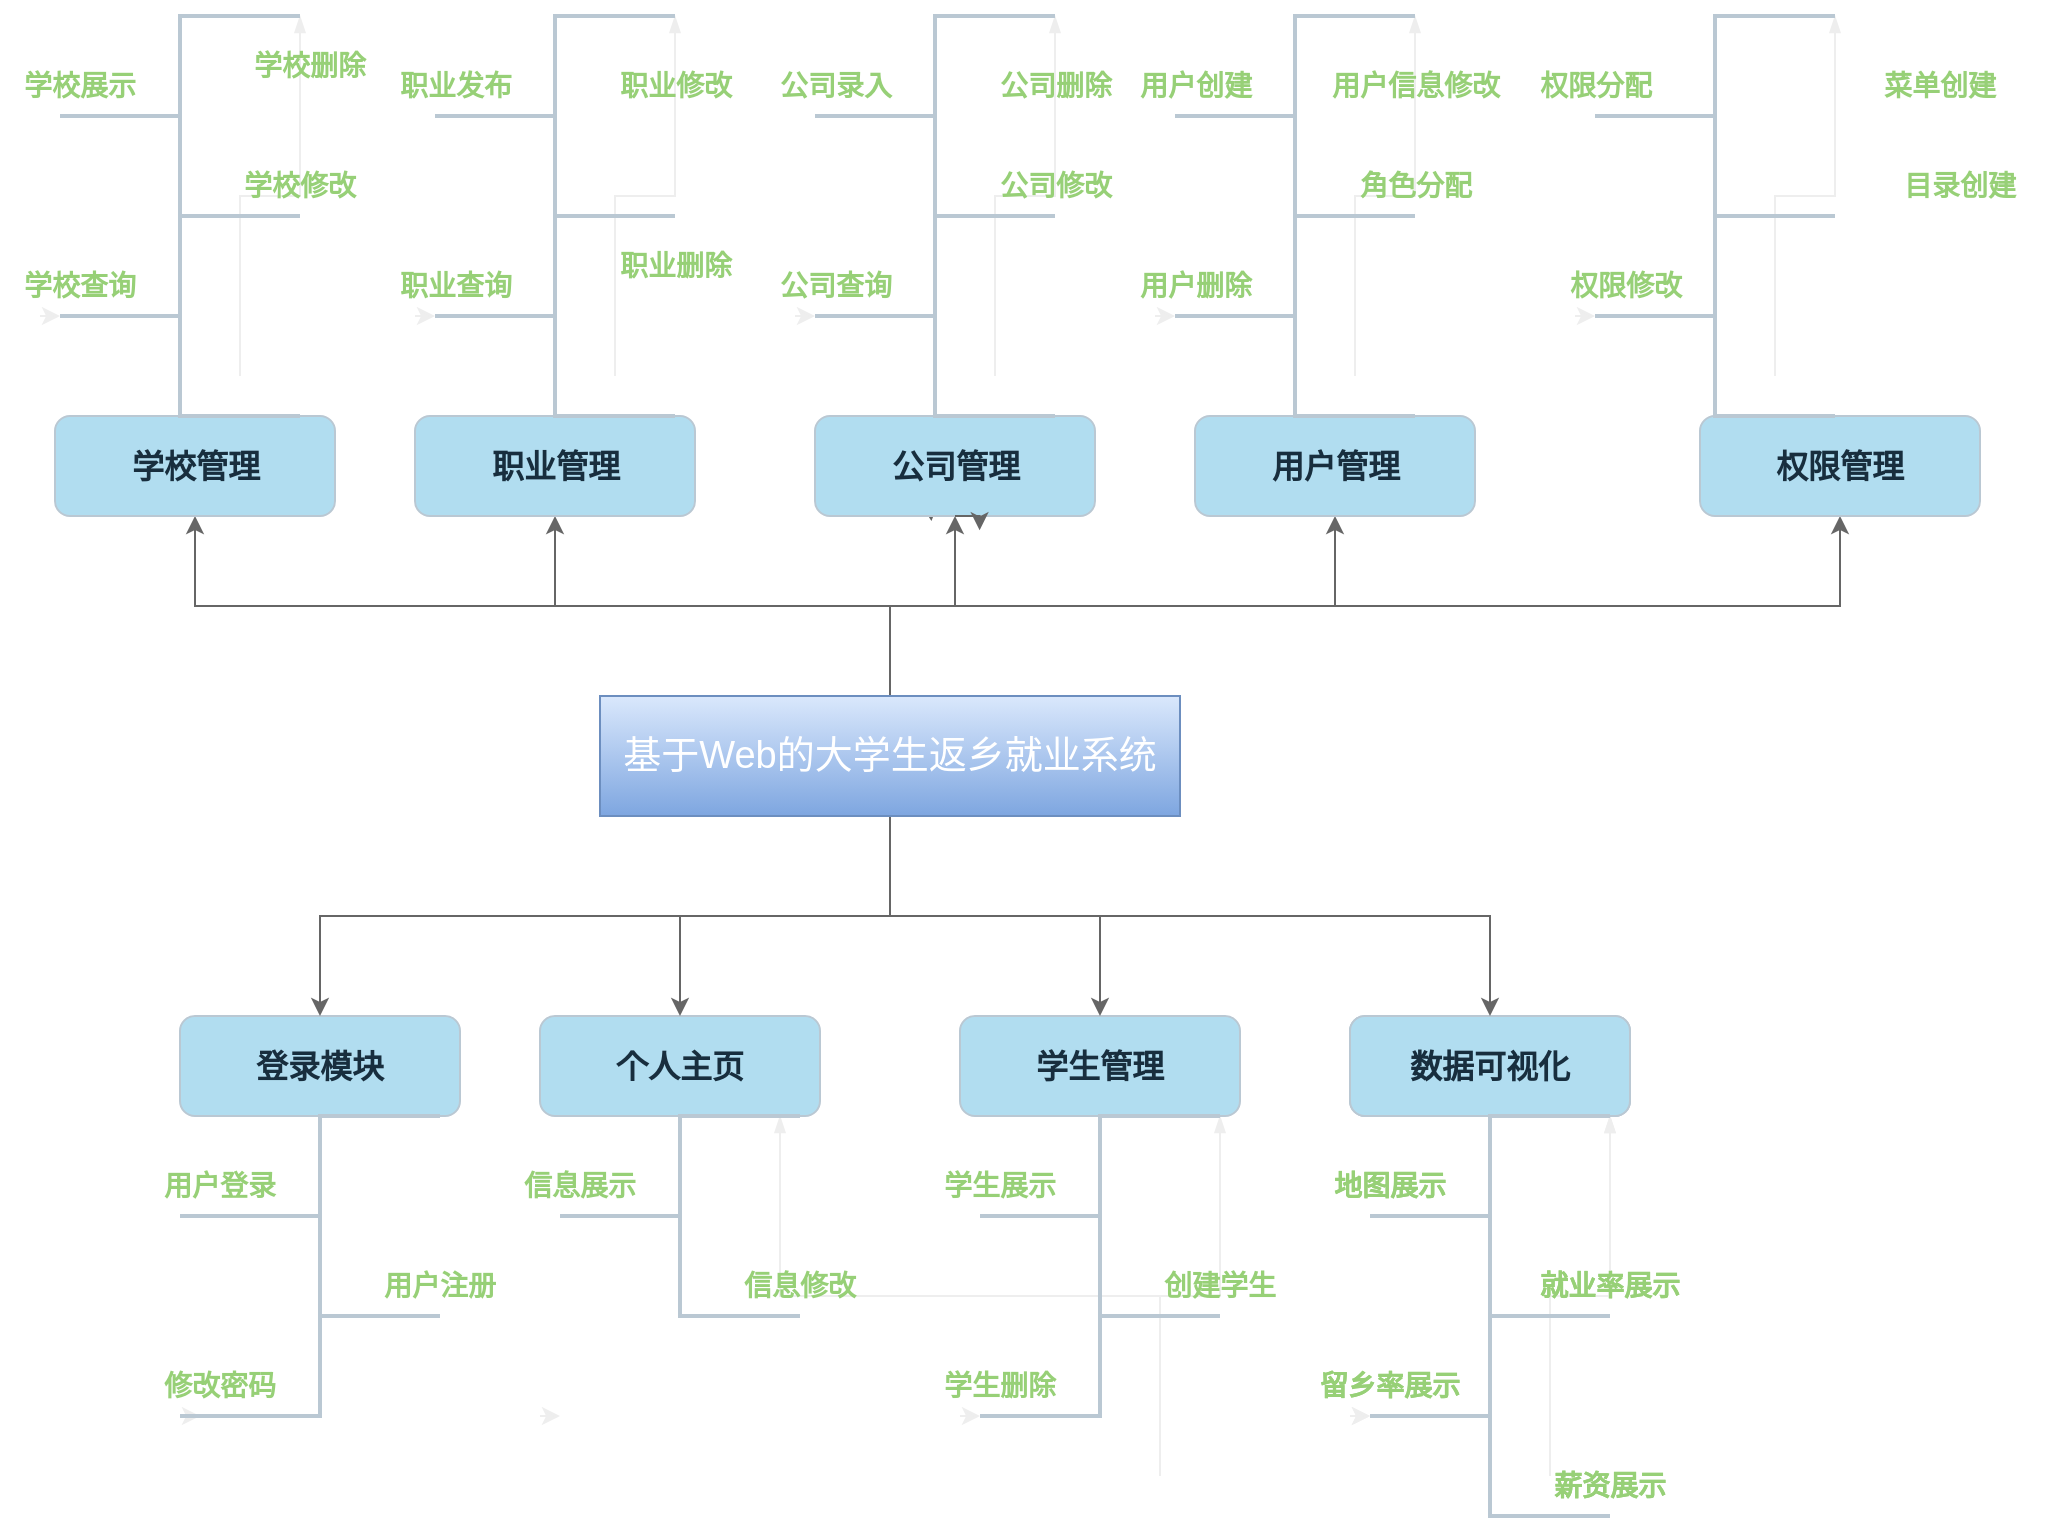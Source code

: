 <mxfile version="21.1.8" type="github">
  <diagram id="prtHgNgQTEPvFCAcTncT" name="Page-1">
    <mxGraphModel dx="1500" dy="704" grid="1" gridSize="10" guides="1" tooltips="1" connect="1" arrows="1" fold="1" page="1" pageScale="1" pageWidth="1654" pageHeight="2336" math="0" shadow="0">
      <root>
        <mxCell id="0" />
        <mxCell id="1" parent="0" />
        <mxCell id="dNxyNK7c78bLwvsdeMH5-13" value="" style="endArrow=blockThin;endFill=1;fontSize=11;edgeStyle=elbowEdgeStyle;elbow=vertical;rounded=0;labelBackgroundColor=none;strokeColor=#EEEEEE;fontColor=default;" parent="1" source="5qEfSJSS7NsKT7NOafC_-6" edge="1">
          <mxGeometry relative="1" as="geometry">
            <mxPoint x="1010" y="1070" as="sourcePoint" />
            <mxPoint x="590" y="890" as="targetPoint" />
          </mxGeometry>
        </mxCell>
        <mxCell id="dNxyNK7c78bLwvsdeMH5-15" value="" style="endArrow=blockThin;endFill=1;fontSize=11;edgeStyle=elbowEdgeStyle;elbow=vertical;rounded=0;labelBackgroundColor=none;strokeColor=#EEEEEE;fontColor=default;" parent="1" edge="1">
          <mxGeometry relative="1" as="geometry">
            <mxPoint x="1010" y="1070" as="sourcePoint" />
            <mxPoint x="820" y="890" as="targetPoint" />
          </mxGeometry>
        </mxCell>
        <mxCell id="5qEfSJSS7NsKT7NOafC_-3" value="&lt;font size=&quot;1&quot; style=&quot;&quot;&gt;&lt;b style=&quot;font-size: 16px;&quot;&gt;登录模块&lt;/b&gt;&lt;/font&gt;" style="rounded=1;whiteSpace=wrap;html=1;strokeColor=#BAC8D3;fontColor=#182E3E;fillColor=#B1DDF0;" vertex="1" parent="1">
          <mxGeometry x="520" y="840" width="140" height="50" as="geometry" />
        </mxCell>
        <mxCell id="5qEfSJSS7NsKT7NOafC_-6" value="" style="strokeWidth=2;html=1;shape=mxgraph.flowchart.annotation_2;align=left;labelPosition=right;pointerEvents=1;strokeColor=#BAC8D3;fontColor=#182E3E;fillColor=#B1DDF0;direction=east;" vertex="1" parent="1">
          <mxGeometry x="530" y="890" width="120" height="100" as="geometry" />
        </mxCell>
        <mxCell id="5qEfSJSS7NsKT7NOafC_-17" value="&lt;font color=&quot;#97d077&quot; size=&quot;1&quot; style=&quot;&quot;&gt;&lt;b style=&quot;font-size: 14px;&quot;&gt;用户登录&lt;/b&gt;&lt;/font&gt;" style="text;html=1;strokeColor=none;fillColor=none;align=center;verticalAlign=middle;whiteSpace=wrap;rounded=0;fontColor=#182E3E;" vertex="1" parent="1">
          <mxGeometry x="500" y="910" width="80" height="30" as="geometry" />
        </mxCell>
        <mxCell id="5qEfSJSS7NsKT7NOafC_-18" value="&lt;b style=&quot;border-color: var(--border-color); color: rgb(151, 208, 119); font-size: 14px;&quot;&gt;用户注册&lt;/b&gt;" style="text;html=1;strokeColor=none;fillColor=none;align=center;verticalAlign=middle;whiteSpace=wrap;rounded=0;fontColor=#182E3E;" vertex="1" parent="1">
          <mxGeometry x="610" y="960" width="80" height="30" as="geometry" />
        </mxCell>
        <mxCell id="5qEfSJSS7NsKT7NOafC_-26" style="edgeStyle=orthogonalEdgeStyle;rounded=0;orthogonalLoop=1;jettySize=auto;html=1;exitX=1;exitY=0;exitDx=0;exitDy=0;exitPerimeter=0;strokeColor=#EEEEEE;fontColor=#FFFFFF;" edge="1" parent="1" source="5qEfSJSS7NsKT7NOafC_-25">
          <mxGeometry relative="1" as="geometry">
            <mxPoint x="530" y="1040" as="targetPoint" />
          </mxGeometry>
        </mxCell>
        <mxCell id="5qEfSJSS7NsKT7NOafC_-25" value="" style="strokeWidth=2;html=1;shape=mxgraph.flowchart.annotation_1;align=left;pointerEvents=1;strokeColor=#BAC8D3;fontColor=#182E3E;fillColor=#B1DDF0;direction=west;" vertex="1" parent="1">
          <mxGeometry x="520" y="940" width="70" height="100" as="geometry" />
        </mxCell>
        <mxCell id="5qEfSJSS7NsKT7NOafC_-27" value="&lt;font color=&quot;#97d077&quot;&gt;&lt;span style=&quot;font-size: 14px;&quot;&gt;&lt;b&gt;修改密码&lt;/b&gt;&lt;/span&gt;&lt;/font&gt;" style="text;html=1;strokeColor=none;fillColor=none;align=center;verticalAlign=middle;whiteSpace=wrap;rounded=0;fontColor=#182E3E;" vertex="1" parent="1">
          <mxGeometry x="500" y="1010" width="80" height="30" as="geometry" />
        </mxCell>
        <mxCell id="5qEfSJSS7NsKT7NOafC_-36" value="" style="group" vertex="1" connectable="0" parent="1">
          <mxGeometry x="670" y="840" width="200" height="200" as="geometry" />
        </mxCell>
        <mxCell id="5qEfSJSS7NsKT7NOafC_-28" value="" style="endArrow=blockThin;endFill=1;fontSize=11;edgeStyle=elbowEdgeStyle;elbow=vertical;rounded=0;labelBackgroundColor=none;strokeColor=#EEEEEE;fontColor=default;" edge="1" parent="5qEfSJSS7NsKT7NOafC_-36" source="5qEfSJSS7NsKT7NOafC_-30">
          <mxGeometry relative="1" as="geometry">
            <mxPoint x="520" y="230" as="sourcePoint" />
            <mxPoint x="100" y="50" as="targetPoint" />
          </mxGeometry>
        </mxCell>
        <mxCell id="5qEfSJSS7NsKT7NOafC_-29" value="&lt;span style=&quot;font-size: 16px;&quot;&gt;&lt;b&gt;个人主页&lt;/b&gt;&lt;/span&gt;" style="rounded=1;whiteSpace=wrap;html=1;strokeColor=#BAC8D3;fontColor=#182E3E;fillColor=#B1DDF0;" vertex="1" parent="5qEfSJSS7NsKT7NOafC_-36">
          <mxGeometry x="30" width="140" height="50" as="geometry" />
        </mxCell>
        <mxCell id="5qEfSJSS7NsKT7NOafC_-30" value="" style="strokeWidth=2;html=1;shape=mxgraph.flowchart.annotation_2;align=left;labelPosition=right;pointerEvents=1;strokeColor=#BAC8D3;fontColor=#182E3E;fillColor=#B1DDF0;direction=east;" vertex="1" parent="5qEfSJSS7NsKT7NOafC_-36">
          <mxGeometry x="40" y="50" width="120" height="100" as="geometry" />
        </mxCell>
        <mxCell id="5qEfSJSS7NsKT7NOafC_-31" value="&lt;font color=&quot;#97d077&quot;&gt;&lt;span style=&quot;font-size: 14px;&quot;&gt;&lt;b&gt;信息展示&lt;/b&gt;&lt;/span&gt;&lt;/font&gt;" style="text;html=1;strokeColor=none;fillColor=none;align=center;verticalAlign=middle;whiteSpace=wrap;rounded=0;fontColor=#182E3E;" vertex="1" parent="5qEfSJSS7NsKT7NOafC_-36">
          <mxGeometry x="10" y="70" width="80" height="30" as="geometry" />
        </mxCell>
        <mxCell id="5qEfSJSS7NsKT7NOafC_-32" value="&lt;font color=&quot;#97d077&quot;&gt;&lt;span style=&quot;font-size: 14px;&quot;&gt;&lt;b&gt;信息修改&lt;/b&gt;&lt;/span&gt;&lt;/font&gt;" style="text;html=1;strokeColor=none;fillColor=none;align=center;verticalAlign=middle;whiteSpace=wrap;rounded=0;fontColor=#182E3E;" vertex="1" parent="5qEfSJSS7NsKT7NOafC_-36">
          <mxGeometry x="120" y="120" width="80" height="30" as="geometry" />
        </mxCell>
        <mxCell id="5qEfSJSS7NsKT7NOafC_-33" style="edgeStyle=orthogonalEdgeStyle;rounded=0;orthogonalLoop=1;jettySize=auto;html=1;exitX=1;exitY=0;exitDx=0;exitDy=0;exitPerimeter=0;strokeColor=#EEEEEE;fontColor=#FFFFFF;" edge="1" parent="5qEfSJSS7NsKT7NOafC_-36">
          <mxGeometry relative="1" as="geometry">
            <mxPoint x="40" y="200" as="targetPoint" />
            <mxPoint x="30" y="200" as="sourcePoint" />
          </mxGeometry>
        </mxCell>
        <mxCell id="5qEfSJSS7NsKT7NOafC_-49" value="" style="group" vertex="1" connectable="0" parent="1">
          <mxGeometry x="880" y="840" width="200" height="230" as="geometry" />
        </mxCell>
        <mxCell id="dNxyNK7c78bLwvsdeMH5-17" value="" style="endArrow=blockThin;endFill=1;fontSize=11;edgeStyle=elbowEdgeStyle;elbow=vertical;rounded=0;labelBackgroundColor=none;strokeColor=#EEEEEE;fontColor=default;" parent="5qEfSJSS7NsKT7NOafC_-49" edge="1">
          <mxGeometry relative="1" as="geometry">
            <mxPoint x="130" y="230" as="sourcePoint" />
            <mxPoint x="160" y="50" as="targetPoint" />
          </mxGeometry>
        </mxCell>
        <mxCell id="5qEfSJSS7NsKT7NOafC_-39" value="" style="group" vertex="1" connectable="0" parent="5qEfSJSS7NsKT7NOafC_-49">
          <mxGeometry width="200" height="200" as="geometry" />
        </mxCell>
        <mxCell id="5qEfSJSS7NsKT7NOafC_-40" value="" style="endArrow=blockThin;endFill=1;fontSize=11;edgeStyle=elbowEdgeStyle;elbow=vertical;rounded=0;labelBackgroundColor=none;strokeColor=#EEEEEE;fontColor=default;" edge="1" parent="5qEfSJSS7NsKT7NOafC_-39" source="5qEfSJSS7NsKT7NOafC_-42">
          <mxGeometry relative="1" as="geometry">
            <mxPoint x="520" y="230" as="sourcePoint" />
            <mxPoint x="100" y="50" as="targetPoint" />
          </mxGeometry>
        </mxCell>
        <mxCell id="5qEfSJSS7NsKT7NOafC_-41" value="&lt;span style=&quot;font-size: 16px;&quot;&gt;&lt;b&gt;学生管理&lt;/b&gt;&lt;/span&gt;" style="rounded=1;whiteSpace=wrap;html=1;strokeColor=#BAC8D3;fontColor=#182E3E;fillColor=#B1DDF0;" vertex="1" parent="5qEfSJSS7NsKT7NOafC_-39">
          <mxGeometry x="30" width="140" height="50" as="geometry" />
        </mxCell>
        <mxCell id="5qEfSJSS7NsKT7NOafC_-42" value="" style="strokeWidth=2;html=1;shape=mxgraph.flowchart.annotation_2;align=left;labelPosition=right;pointerEvents=1;strokeColor=#BAC8D3;fontColor=#182E3E;fillColor=#B1DDF0;direction=east;" vertex="1" parent="5qEfSJSS7NsKT7NOafC_-39">
          <mxGeometry x="40" y="50" width="120" height="100" as="geometry" />
        </mxCell>
        <mxCell id="5qEfSJSS7NsKT7NOafC_-43" value="&lt;font color=&quot;#97d077&quot;&gt;&lt;span style=&quot;font-size: 14px;&quot;&gt;&lt;b&gt;学生展示&lt;/b&gt;&lt;/span&gt;&lt;/font&gt;" style="text;html=1;strokeColor=none;fillColor=none;align=center;verticalAlign=middle;whiteSpace=wrap;rounded=0;fontColor=#182E3E;" vertex="1" parent="5qEfSJSS7NsKT7NOafC_-39">
          <mxGeometry x="10" y="70" width="80" height="30" as="geometry" />
        </mxCell>
        <mxCell id="5qEfSJSS7NsKT7NOafC_-44" value="&lt;font color=&quot;#97d077&quot;&gt;&lt;span style=&quot;font-size: 14px;&quot;&gt;&lt;b&gt;创建学生&lt;/b&gt;&lt;/span&gt;&lt;/font&gt;" style="text;html=1;strokeColor=none;fillColor=none;align=center;verticalAlign=middle;whiteSpace=wrap;rounded=0;fontColor=#182E3E;" vertex="1" parent="5qEfSJSS7NsKT7NOafC_-39">
          <mxGeometry x="120" y="120" width="80" height="30" as="geometry" />
        </mxCell>
        <mxCell id="5qEfSJSS7NsKT7NOafC_-45" style="edgeStyle=orthogonalEdgeStyle;rounded=0;orthogonalLoop=1;jettySize=auto;html=1;exitX=1;exitY=0;exitDx=0;exitDy=0;exitPerimeter=0;strokeColor=#EEEEEE;fontColor=#FFFFFF;" edge="1" parent="5qEfSJSS7NsKT7NOafC_-39">
          <mxGeometry relative="1" as="geometry">
            <mxPoint x="40" y="200" as="targetPoint" />
            <mxPoint x="30" y="200" as="sourcePoint" />
          </mxGeometry>
        </mxCell>
        <mxCell id="5qEfSJSS7NsKT7NOafC_-47" value="" style="strokeWidth=2;html=1;shape=mxgraph.flowchart.annotation_1;align=left;pointerEvents=1;strokeColor=#BAC8D3;fontFamily=Helvetica;fontSize=11;fontColor=#FFFFFF;fillColor=#B1DDF0;direction=west;" vertex="1" parent="5qEfSJSS7NsKT7NOafC_-39">
          <mxGeometry x="40" y="100" width="60" height="100" as="geometry" />
        </mxCell>
        <mxCell id="5qEfSJSS7NsKT7NOafC_-48" value="&lt;font color=&quot;#97d077&quot;&gt;&lt;span style=&quot;font-size: 14px;&quot;&gt;&lt;b&gt;学生删除&lt;/b&gt;&lt;/span&gt;&lt;/font&gt;" style="text;html=1;strokeColor=none;fillColor=none;align=center;verticalAlign=middle;whiteSpace=wrap;rounded=0;fontColor=#182E3E;" vertex="1" parent="5qEfSJSS7NsKT7NOafC_-39">
          <mxGeometry x="10" y="170" width="80" height="30" as="geometry" />
        </mxCell>
        <mxCell id="5qEfSJSS7NsKT7NOafC_-50" value="" style="group" vertex="1" connectable="0" parent="1">
          <mxGeometry x="1075" y="840" width="200" height="250" as="geometry" />
        </mxCell>
        <mxCell id="5qEfSJSS7NsKT7NOafC_-51" value="" style="endArrow=blockThin;endFill=1;fontSize=11;edgeStyle=elbowEdgeStyle;elbow=vertical;rounded=0;labelBackgroundColor=none;strokeColor=#EEEEEE;fontColor=default;" edge="1" parent="5qEfSJSS7NsKT7NOafC_-50">
          <mxGeometry relative="1" as="geometry">
            <mxPoint x="130" y="230" as="sourcePoint" />
            <mxPoint x="160" y="50" as="targetPoint" />
          </mxGeometry>
        </mxCell>
        <mxCell id="5qEfSJSS7NsKT7NOafC_-52" value="" style="group" vertex="1" connectable="0" parent="5qEfSJSS7NsKT7NOafC_-50">
          <mxGeometry width="200" height="250" as="geometry" />
        </mxCell>
        <mxCell id="5qEfSJSS7NsKT7NOafC_-53" value="" style="endArrow=blockThin;endFill=1;fontSize=11;edgeStyle=elbowEdgeStyle;elbow=vertical;rounded=0;labelBackgroundColor=none;strokeColor=#EEEEEE;fontColor=default;" edge="1" parent="5qEfSJSS7NsKT7NOafC_-52" source="5qEfSJSS7NsKT7NOafC_-55">
          <mxGeometry relative="1" as="geometry">
            <mxPoint x="520" y="230" as="sourcePoint" />
            <mxPoint x="100" y="50" as="targetPoint" />
          </mxGeometry>
        </mxCell>
        <mxCell id="5qEfSJSS7NsKT7NOafC_-54" value="&lt;span style=&quot;font-size: 16px;&quot;&gt;&lt;b&gt;数据可视化&lt;/b&gt;&lt;/span&gt;" style="rounded=1;whiteSpace=wrap;html=1;strokeColor=#BAC8D3;fontColor=#182E3E;fillColor=#B1DDF0;" vertex="1" parent="5qEfSJSS7NsKT7NOafC_-52">
          <mxGeometry x="30" width="140" height="50" as="geometry" />
        </mxCell>
        <mxCell id="5qEfSJSS7NsKT7NOafC_-55" value="" style="strokeWidth=2;html=1;shape=mxgraph.flowchart.annotation_2;align=left;labelPosition=right;pointerEvents=1;strokeColor=#BAC8D3;fontColor=#182E3E;fillColor=#B1DDF0;direction=east;" vertex="1" parent="5qEfSJSS7NsKT7NOafC_-52">
          <mxGeometry x="40" y="50" width="120" height="100" as="geometry" />
        </mxCell>
        <mxCell id="5qEfSJSS7NsKT7NOafC_-56" value="&lt;font color=&quot;#97d077&quot;&gt;&lt;span style=&quot;font-size: 14px;&quot;&gt;&lt;b&gt;地图展示&lt;/b&gt;&lt;/span&gt;&lt;/font&gt;" style="text;html=1;strokeColor=none;fillColor=none;align=center;verticalAlign=middle;whiteSpace=wrap;rounded=0;fontColor=#182E3E;" vertex="1" parent="5qEfSJSS7NsKT7NOafC_-52">
          <mxGeometry x="10" y="70" width="80" height="30" as="geometry" />
        </mxCell>
        <mxCell id="5qEfSJSS7NsKT7NOafC_-57" value="&lt;font color=&quot;#97d077&quot;&gt;&lt;span style=&quot;font-size: 14px;&quot;&gt;&lt;b&gt;就业率展示&lt;/b&gt;&lt;/span&gt;&lt;/font&gt;" style="text;html=1;strokeColor=none;fillColor=none;align=center;verticalAlign=middle;whiteSpace=wrap;rounded=0;fontColor=#182E3E;" vertex="1" parent="5qEfSJSS7NsKT7NOafC_-52">
          <mxGeometry x="120" y="120" width="80" height="30" as="geometry" />
        </mxCell>
        <mxCell id="5qEfSJSS7NsKT7NOafC_-58" style="edgeStyle=orthogonalEdgeStyle;rounded=0;orthogonalLoop=1;jettySize=auto;html=1;exitX=1;exitY=0;exitDx=0;exitDy=0;exitPerimeter=0;strokeColor=#EEEEEE;fontColor=#FFFFFF;" edge="1" parent="5qEfSJSS7NsKT7NOafC_-52">
          <mxGeometry relative="1" as="geometry">
            <mxPoint x="40" y="200" as="targetPoint" />
            <mxPoint x="30" y="200" as="sourcePoint" />
          </mxGeometry>
        </mxCell>
        <mxCell id="5qEfSJSS7NsKT7NOafC_-59" value="" style="strokeWidth=2;html=1;shape=mxgraph.flowchart.annotation_1;align=left;pointerEvents=1;strokeColor=#BAC8D3;fontFamily=Helvetica;fontSize=11;fontColor=#FFFFFF;fillColor=#B1DDF0;direction=west;" vertex="1" parent="5qEfSJSS7NsKT7NOafC_-52">
          <mxGeometry x="40" y="100" width="60" height="100" as="geometry" />
        </mxCell>
        <mxCell id="5qEfSJSS7NsKT7NOafC_-60" value="&lt;font color=&quot;#97d077&quot;&gt;&lt;span style=&quot;font-size: 14px;&quot;&gt;&lt;b&gt;留乡率展示&lt;/b&gt;&lt;/span&gt;&lt;/font&gt;" style="text;html=1;strokeColor=none;fillColor=none;align=center;verticalAlign=middle;whiteSpace=wrap;rounded=0;fontColor=#182E3E;" vertex="1" parent="5qEfSJSS7NsKT7NOafC_-52">
          <mxGeometry x="10" y="170" width="80" height="30" as="geometry" />
        </mxCell>
        <mxCell id="5qEfSJSS7NsKT7NOafC_-62" value="" style="strokeWidth=2;html=1;shape=mxgraph.flowchart.annotation_1;align=left;pointerEvents=1;strokeColor=#BAC8D3;fontFamily=Helvetica;fontSize=11;fontColor=#FFFFFF;fillColor=#B1DDF0;" vertex="1" parent="5qEfSJSS7NsKT7NOafC_-52">
          <mxGeometry x="100" y="150" width="60" height="100" as="geometry" />
        </mxCell>
        <mxCell id="5qEfSJSS7NsKT7NOafC_-66" value="&lt;font color=&quot;#97d077&quot;&gt;&lt;span style=&quot;font-size: 14px;&quot;&gt;&lt;b&gt;薪资展示&lt;/b&gt;&lt;/span&gt;&lt;/font&gt;" style="text;html=1;strokeColor=none;fillColor=none;align=center;verticalAlign=middle;whiteSpace=wrap;rounded=0;fontColor=#182E3E;" vertex="1" parent="5qEfSJSS7NsKT7NOafC_-52">
          <mxGeometry x="120" y="220" width="80" height="30" as="geometry" />
        </mxCell>
        <mxCell id="5qEfSJSS7NsKT7NOafC_-67" value="" style="endArrow=blockThin;endFill=1;fontSize=11;edgeStyle=elbowEdgeStyle;elbow=vertical;rounded=0;labelBackgroundColor=none;strokeColor=#EEEEEE;fontColor=default;" edge="1" parent="1">
          <mxGeometry relative="1" as="geometry">
            <mxPoint x="1205" y="1070" as="sourcePoint" />
            <mxPoint x="1235" y="890" as="targetPoint" />
          </mxGeometry>
        </mxCell>
        <mxCell id="5qEfSJSS7NsKT7NOafC_-68" value="" style="endArrow=blockThin;endFill=1;fontSize=11;edgeStyle=elbowEdgeStyle;elbow=vertical;rounded=0;labelBackgroundColor=none;strokeColor=#EEEEEE;fontColor=default;" edge="1" parent="1" source="5qEfSJSS7NsKT7NOafC_-70">
          <mxGeometry relative="1" as="geometry">
            <mxPoint x="1595" y="1070" as="sourcePoint" />
            <mxPoint x="1175" y="890" as="targetPoint" />
          </mxGeometry>
        </mxCell>
        <mxCell id="5qEfSJSS7NsKT7NOafC_-69" value="&lt;span style=&quot;font-size: 16px;&quot;&gt;&lt;b&gt;数据可视化&lt;/b&gt;&lt;/span&gt;" style="rounded=1;whiteSpace=wrap;html=1;strokeColor=#BAC8D3;fontColor=#182E3E;fillColor=#B1DDF0;" vertex="1" parent="1">
          <mxGeometry x="1105" y="840" width="140" height="50" as="geometry" />
        </mxCell>
        <mxCell id="5qEfSJSS7NsKT7NOafC_-70" value="" style="strokeWidth=2;html=1;shape=mxgraph.flowchart.annotation_2;align=left;labelPosition=right;pointerEvents=1;strokeColor=#BAC8D3;fontColor=#182E3E;fillColor=#B1DDF0;direction=east;" vertex="1" parent="1">
          <mxGeometry x="1115" y="890" width="120" height="100" as="geometry" />
        </mxCell>
        <mxCell id="5qEfSJSS7NsKT7NOafC_-71" value="&lt;font color=&quot;#97d077&quot;&gt;&lt;span style=&quot;font-size: 14px;&quot;&gt;&lt;b&gt;地图展示&lt;/b&gt;&lt;/span&gt;&lt;/font&gt;" style="text;html=1;strokeColor=none;fillColor=none;align=center;verticalAlign=middle;whiteSpace=wrap;rounded=0;fontColor=#182E3E;" vertex="1" parent="1">
          <mxGeometry x="1085" y="910" width="80" height="30" as="geometry" />
        </mxCell>
        <mxCell id="5qEfSJSS7NsKT7NOafC_-72" value="&lt;font color=&quot;#97d077&quot;&gt;&lt;span style=&quot;font-size: 14px;&quot;&gt;&lt;b&gt;就业率展示&lt;/b&gt;&lt;/span&gt;&lt;/font&gt;" style="text;html=1;strokeColor=none;fillColor=none;align=center;verticalAlign=middle;whiteSpace=wrap;rounded=0;fontColor=#182E3E;" vertex="1" parent="1">
          <mxGeometry x="1195" y="960" width="80" height="30" as="geometry" />
        </mxCell>
        <mxCell id="5qEfSJSS7NsKT7NOafC_-73" style="edgeStyle=orthogonalEdgeStyle;rounded=0;orthogonalLoop=1;jettySize=auto;html=1;exitX=1;exitY=0;exitDx=0;exitDy=0;exitPerimeter=0;strokeColor=#EEEEEE;fontColor=#FFFFFF;" edge="1" parent="1">
          <mxGeometry relative="1" as="geometry">
            <mxPoint x="1115" y="1040" as="targetPoint" />
            <mxPoint x="1105" y="1040" as="sourcePoint" />
          </mxGeometry>
        </mxCell>
        <mxCell id="5qEfSJSS7NsKT7NOafC_-74" value="" style="strokeWidth=2;html=1;shape=mxgraph.flowchart.annotation_1;align=left;pointerEvents=1;strokeColor=#BAC8D3;fontFamily=Helvetica;fontSize=11;fontColor=#FFFFFF;fillColor=#B1DDF0;direction=west;" vertex="1" parent="1">
          <mxGeometry x="1115" y="940" width="60" height="100" as="geometry" />
        </mxCell>
        <mxCell id="5qEfSJSS7NsKT7NOafC_-75" value="&lt;font color=&quot;#97d077&quot;&gt;&lt;span style=&quot;font-size: 14px;&quot;&gt;&lt;b&gt;留乡率展示&lt;/b&gt;&lt;/span&gt;&lt;/font&gt;" style="text;html=1;strokeColor=none;fillColor=none;align=center;verticalAlign=middle;whiteSpace=wrap;rounded=0;fontColor=#182E3E;" vertex="1" parent="1">
          <mxGeometry x="1085" y="1010" width="80" height="30" as="geometry" />
        </mxCell>
        <mxCell id="5qEfSJSS7NsKT7NOafC_-76" value="" style="strokeWidth=2;html=1;shape=mxgraph.flowchart.annotation_1;align=left;pointerEvents=1;strokeColor=#BAC8D3;fontFamily=Helvetica;fontSize=11;fontColor=#FFFFFF;fillColor=#B1DDF0;" vertex="1" parent="1">
          <mxGeometry x="1175" y="990" width="60" height="100" as="geometry" />
        </mxCell>
        <mxCell id="5qEfSJSS7NsKT7NOafC_-77" value="&lt;font color=&quot;#97d077&quot;&gt;&lt;span style=&quot;font-size: 14px;&quot;&gt;&lt;b&gt;薪资展示&lt;/b&gt;&lt;/span&gt;&lt;/font&gt;" style="text;html=1;strokeColor=none;fillColor=none;align=center;verticalAlign=middle;whiteSpace=wrap;rounded=0;fontColor=#182E3E;" vertex="1" parent="1">
          <mxGeometry x="1195" y="1060" width="80" height="30" as="geometry" />
        </mxCell>
        <mxCell id="5qEfSJSS7NsKT7NOafC_-149" style="edgeStyle=orthogonalEdgeStyle;shape=connector;rounded=0;orthogonalLoop=1;jettySize=auto;html=1;exitX=0.5;exitY=1;exitDx=0;exitDy=0;labelBackgroundColor=default;strokeColor=#666666;fontFamily=Helvetica;fontSize=11;fontColor=#FFFFFF;endArrow=classic;fillColor=#f5f5f5;gradientColor=#b3b3b3;" edge="1" parent="1" source="5qEfSJSS7NsKT7NOafC_-146" target="5qEfSJSS7NsKT7NOafC_-3">
          <mxGeometry relative="1" as="geometry" />
        </mxCell>
        <mxCell id="5qEfSJSS7NsKT7NOafC_-150" style="edgeStyle=orthogonalEdgeStyle;shape=connector;rounded=0;orthogonalLoop=1;jettySize=auto;html=1;exitX=0.5;exitY=1;exitDx=0;exitDy=0;entryX=0.5;entryY=0;entryDx=0;entryDy=0;labelBackgroundColor=default;strokeColor=#666666;fontFamily=Helvetica;fontSize=11;fontColor=#FFFFFF;endArrow=classic;fillColor=#f5f5f5;gradientColor=#b3b3b3;" edge="1" parent="1" source="5qEfSJSS7NsKT7NOafC_-146" target="5qEfSJSS7NsKT7NOafC_-29">
          <mxGeometry relative="1" as="geometry" />
        </mxCell>
        <mxCell id="5qEfSJSS7NsKT7NOafC_-151" style="edgeStyle=orthogonalEdgeStyle;shape=connector;rounded=0;orthogonalLoop=1;jettySize=auto;html=1;exitX=0.5;exitY=1;exitDx=0;exitDy=0;entryX=0.5;entryY=0;entryDx=0;entryDy=0;labelBackgroundColor=default;strokeColor=#666666;fontFamily=Helvetica;fontSize=11;fontColor=#FFFFFF;endArrow=classic;fillColor=#f5f5f5;gradientColor=#b3b3b3;" edge="1" parent="1" source="5qEfSJSS7NsKT7NOafC_-146" target="5qEfSJSS7NsKT7NOafC_-41">
          <mxGeometry relative="1" as="geometry" />
        </mxCell>
        <mxCell id="5qEfSJSS7NsKT7NOafC_-152" style="edgeStyle=orthogonalEdgeStyle;shape=connector;rounded=0;orthogonalLoop=1;jettySize=auto;html=1;exitX=0.5;exitY=1;exitDx=0;exitDy=0;labelBackgroundColor=default;strokeColor=#666666;fontFamily=Helvetica;fontSize=11;fontColor=#FFFFFF;endArrow=classic;fillColor=#f5f5f5;gradientColor=#b3b3b3;" edge="1" parent="1" source="5qEfSJSS7NsKT7NOafC_-146" target="5qEfSJSS7NsKT7NOafC_-69">
          <mxGeometry relative="1" as="geometry" />
        </mxCell>
        <mxCell id="5qEfSJSS7NsKT7NOafC_-157" style="edgeStyle=orthogonalEdgeStyle;shape=connector;rounded=0;orthogonalLoop=1;jettySize=auto;html=1;exitX=0.5;exitY=0;exitDx=0;exitDy=0;entryX=0.5;entryY=1;entryDx=0;entryDy=0;labelBackgroundColor=default;strokeColor=#666666;fontFamily=Helvetica;fontSize=11;fontColor=#FFFFFF;endArrow=classic;fillColor=#f5f5f5;gradientColor=#b3b3b3;" edge="1" parent="1" source="5qEfSJSS7NsKT7NOafC_-146" target="5qEfSJSS7NsKT7NOafC_-80">
          <mxGeometry relative="1" as="geometry" />
        </mxCell>
        <mxCell id="5qEfSJSS7NsKT7NOafC_-166" style="edgeStyle=orthogonalEdgeStyle;shape=connector;rounded=0;orthogonalLoop=1;jettySize=auto;html=1;exitX=0.5;exitY=0;exitDx=0;exitDy=0;entryX=0.5;entryY=1;entryDx=0;entryDy=0;labelBackgroundColor=default;strokeColor=#666666;fontFamily=Helvetica;fontSize=11;fontColor=#FFFFFF;endArrow=classic;fillColor=#f5f5f5;gradientColor=#b3b3b3;" edge="1" parent="1" source="5qEfSJSS7NsKT7NOafC_-146" target="5qEfSJSS7NsKT7NOafC_-95">
          <mxGeometry relative="1" as="geometry" />
        </mxCell>
        <mxCell id="5qEfSJSS7NsKT7NOafC_-167" style="edgeStyle=orthogonalEdgeStyle;shape=connector;rounded=0;orthogonalLoop=1;jettySize=auto;html=1;entryX=0.416;entryY=1.051;entryDx=0;entryDy=0;entryPerimeter=0;labelBackgroundColor=default;strokeColor=#666666;fontFamily=Helvetica;fontSize=11;fontColor=#FFFFFF;endArrow=classic;fillColor=#f5f5f5;gradientColor=#b3b3b3;" edge="1" parent="1" target="5qEfSJSS7NsKT7NOafC_-107">
          <mxGeometry relative="1" as="geometry">
            <mxPoint x="895.5" y="590" as="sourcePoint" />
          </mxGeometry>
        </mxCell>
        <mxCell id="5qEfSJSS7NsKT7NOafC_-170" style="edgeStyle=orthogonalEdgeStyle;shape=connector;rounded=0;orthogonalLoop=1;jettySize=auto;html=1;exitX=0.5;exitY=0;exitDx=0;exitDy=0;entryX=0.5;entryY=1;entryDx=0;entryDy=0;labelBackgroundColor=default;strokeColor=#666666;fontFamily=Helvetica;fontSize=11;fontColor=#FFFFFF;endArrow=classic;fillColor=#f5f5f5;gradientColor=#b3b3b3;" edge="1" parent="1" source="5qEfSJSS7NsKT7NOafC_-146" target="5qEfSJSS7NsKT7NOafC_-107">
          <mxGeometry relative="1" as="geometry" />
        </mxCell>
        <mxCell id="5qEfSJSS7NsKT7NOafC_-171" style="edgeStyle=orthogonalEdgeStyle;shape=connector;rounded=0;orthogonalLoop=1;jettySize=auto;html=1;exitX=0.5;exitY=0;exitDx=0;exitDy=0;entryX=0.5;entryY=1;entryDx=0;entryDy=0;labelBackgroundColor=default;strokeColor=#666666;fontFamily=Helvetica;fontSize=11;fontColor=#FFFFFF;endArrow=classic;fillColor=#f5f5f5;gradientColor=#b3b3b3;" edge="1" parent="1" source="5qEfSJSS7NsKT7NOafC_-146" target="5qEfSJSS7NsKT7NOafC_-120">
          <mxGeometry relative="1" as="geometry" />
        </mxCell>
        <mxCell id="5qEfSJSS7NsKT7NOafC_-172" style="edgeStyle=orthogonalEdgeStyle;shape=connector;rounded=0;orthogonalLoop=1;jettySize=auto;html=1;exitX=0.5;exitY=0;exitDx=0;exitDy=0;entryX=0.5;entryY=1;entryDx=0;entryDy=0;labelBackgroundColor=default;strokeColor=#666666;fontFamily=Helvetica;fontSize=11;fontColor=#FFFFFF;endArrow=classic;fillColor=#f5f5f5;gradientColor=#b3b3b3;" edge="1" parent="1" source="5qEfSJSS7NsKT7NOafC_-146" target="5qEfSJSS7NsKT7NOafC_-132">
          <mxGeometry relative="1" as="geometry" />
        </mxCell>
        <mxCell id="5qEfSJSS7NsKT7NOafC_-146" value="&lt;font color=&quot;#ffffff&quot; style=&quot;font-size: 19px;&quot;&gt;基于Web的大学生返乡就业系统&lt;/font&gt;" style="rounded=0;whiteSpace=wrap;html=1;fillColor=#dae8fc;strokeColor=#6c8ebf;gradientColor=#7ea6e0;" vertex="1" parent="1">
          <mxGeometry x="730" y="680" width="290" height="60" as="geometry" />
        </mxCell>
        <mxCell id="5qEfSJSS7NsKT7NOafC_-80" value="&lt;span style=&quot;font-size: 16px;&quot;&gt;&lt;b&gt;学校管理&lt;/b&gt;&lt;/span&gt;" style="rounded=1;whiteSpace=wrap;html=1;strokeColor=#BAC8D3;fontColor=#182E3E;fillColor=#B1DDF0;" vertex="1" parent="1">
          <mxGeometry x="457.5" y="540" width="140" height="50" as="geometry" />
        </mxCell>
        <mxCell id="5qEfSJSS7NsKT7NOafC_-156" value="" style="group;rotation=180;" vertex="1" connectable="0" parent="1">
          <mxGeometry x="430" y="340" width="195" height="200" as="geometry" />
        </mxCell>
        <mxCell id="5qEfSJSS7NsKT7NOafC_-78" value="" style="endArrow=blockThin;endFill=1;fontSize=11;edgeStyle=elbowEdgeStyle;elbow=vertical;rounded=0;labelBackgroundColor=none;strokeColor=#EEEEEE;fontColor=default;" edge="1" parent="5qEfSJSS7NsKT7NOafC_-156">
          <mxGeometry relative="1" as="geometry">
            <mxPoint x="120" y="180" as="sourcePoint" />
            <mxPoint x="150" as="targetPoint" />
          </mxGeometry>
        </mxCell>
        <mxCell id="5qEfSJSS7NsKT7NOafC_-79" value="" style="endArrow=blockThin;endFill=1;fontSize=11;edgeStyle=elbowEdgeStyle;elbow=vertical;rounded=0;labelBackgroundColor=none;strokeColor=#EEEEEE;fontColor=default;" edge="1" parent="5qEfSJSS7NsKT7NOafC_-156" source="5qEfSJSS7NsKT7NOafC_-81">
          <mxGeometry relative="1" as="geometry">
            <mxPoint x="510" y="180" as="sourcePoint" />
            <mxPoint x="90" as="targetPoint" />
          </mxGeometry>
        </mxCell>
        <mxCell id="5qEfSJSS7NsKT7NOafC_-81" value="" style="strokeWidth=2;html=1;shape=mxgraph.flowchart.annotation_2;align=left;labelPosition=right;pointerEvents=1;strokeColor=#BAC8D3;fontColor=#182E3E;fillColor=#B1DDF0;direction=east;" vertex="1" parent="5qEfSJSS7NsKT7NOafC_-156">
          <mxGeometry x="30" width="120" height="100" as="geometry" />
        </mxCell>
        <mxCell id="5qEfSJSS7NsKT7NOafC_-82" value="&lt;font color=&quot;#97d077&quot;&gt;&lt;span style=&quot;font-size: 14px;&quot;&gt;&lt;b&gt;学校展示&lt;/b&gt;&lt;/span&gt;&lt;/font&gt;" style="text;html=1;strokeColor=none;fillColor=none;align=center;verticalAlign=middle;whiteSpace=wrap;rounded=0;fontColor=#182E3E;" vertex="1" parent="5qEfSJSS7NsKT7NOafC_-156">
          <mxGeometry y="20" width="80" height="30" as="geometry" />
        </mxCell>
        <mxCell id="5qEfSJSS7NsKT7NOafC_-83" value="&lt;font color=&quot;#97d077&quot;&gt;&lt;span style=&quot;font-size: 14px;&quot;&gt;&lt;b&gt;学校修改&lt;/b&gt;&lt;/span&gt;&lt;/font&gt;" style="text;html=1;strokeColor=none;fillColor=none;align=center;verticalAlign=middle;whiteSpace=wrap;rounded=0;fontColor=#182E3E;" vertex="1" parent="5qEfSJSS7NsKT7NOafC_-156">
          <mxGeometry x="110" y="70" width="80" height="30" as="geometry" />
        </mxCell>
        <mxCell id="5qEfSJSS7NsKT7NOafC_-84" style="edgeStyle=orthogonalEdgeStyle;rounded=0;orthogonalLoop=1;jettySize=auto;html=1;exitX=1;exitY=0;exitDx=0;exitDy=0;exitPerimeter=0;strokeColor=#EEEEEE;fontColor=#FFFFFF;" edge="1" parent="5qEfSJSS7NsKT7NOafC_-156">
          <mxGeometry relative="1" as="geometry">
            <mxPoint x="30" y="150" as="targetPoint" />
            <mxPoint x="20" y="150" as="sourcePoint" />
          </mxGeometry>
        </mxCell>
        <mxCell id="5qEfSJSS7NsKT7NOafC_-85" value="" style="strokeWidth=2;html=1;shape=mxgraph.flowchart.annotation_1;align=left;pointerEvents=1;strokeColor=#BAC8D3;fontFamily=Helvetica;fontSize=11;fontColor=#FFFFFF;fillColor=#B1DDF0;direction=west;" vertex="1" parent="5qEfSJSS7NsKT7NOafC_-156">
          <mxGeometry x="30" y="50" width="60" height="100" as="geometry" />
        </mxCell>
        <mxCell id="5qEfSJSS7NsKT7NOafC_-86" value="&lt;font color=&quot;#97d077&quot;&gt;&lt;span style=&quot;font-size: 14px;&quot;&gt;&lt;b&gt;学校查询&lt;/b&gt;&lt;/span&gt;&lt;/font&gt;" style="text;html=1;strokeColor=none;fillColor=none;align=center;verticalAlign=middle;whiteSpace=wrap;rounded=0;fontColor=#182E3E;" vertex="1" parent="5qEfSJSS7NsKT7NOafC_-156">
          <mxGeometry y="120" width="80" height="30" as="geometry" />
        </mxCell>
        <mxCell id="5qEfSJSS7NsKT7NOafC_-87" value="" style="strokeWidth=2;html=1;shape=mxgraph.flowchart.annotation_1;align=left;pointerEvents=1;strokeColor=#BAC8D3;fontFamily=Helvetica;fontSize=11;fontColor=#FFFFFF;fillColor=#B1DDF0;" vertex="1" parent="5qEfSJSS7NsKT7NOafC_-156">
          <mxGeometry x="90" y="100" width="60" height="100" as="geometry" />
        </mxCell>
        <mxCell id="5qEfSJSS7NsKT7NOafC_-88" value="&lt;font color=&quot;#97d077&quot;&gt;&lt;span style=&quot;font-size: 14px;&quot;&gt;&lt;b&gt;学校删除&lt;/b&gt;&lt;/span&gt;&lt;/font&gt;" style="text;html=1;strokeColor=none;fillColor=none;align=center;verticalAlign=middle;whiteSpace=wrap;rounded=0;fontColor=#182E3E;" vertex="1" parent="5qEfSJSS7NsKT7NOafC_-156">
          <mxGeometry x="115" y="10" width="80" height="30" as="geometry" />
        </mxCell>
        <mxCell id="5qEfSJSS7NsKT7NOafC_-95" value="&lt;span style=&quot;font-size: 16px;&quot;&gt;&lt;b&gt;职业管理&lt;/b&gt;&lt;/span&gt;" style="rounded=1;whiteSpace=wrap;html=1;strokeColor=#BAC8D3;fontColor=#182E3E;fillColor=#B1DDF0;" vertex="1" parent="1">
          <mxGeometry x="637.5" y="540" width="140" height="50" as="geometry" />
        </mxCell>
        <mxCell id="5qEfSJSS7NsKT7NOafC_-158" value="" style="group" vertex="1" connectable="0" parent="1">
          <mxGeometry x="617.5" y="340" width="200" height="200" as="geometry" />
        </mxCell>
        <mxCell id="5qEfSJSS7NsKT7NOafC_-93" value="" style="endArrow=blockThin;endFill=1;fontSize=11;edgeStyle=elbowEdgeStyle;elbow=vertical;rounded=0;labelBackgroundColor=none;strokeColor=#EEEEEE;fontColor=default;" edge="1" parent="5qEfSJSS7NsKT7NOafC_-158">
          <mxGeometry relative="1" as="geometry">
            <mxPoint x="120" y="180" as="sourcePoint" />
            <mxPoint x="150" as="targetPoint" />
          </mxGeometry>
        </mxCell>
        <mxCell id="5qEfSJSS7NsKT7NOafC_-94" value="" style="endArrow=blockThin;endFill=1;fontSize=11;edgeStyle=elbowEdgeStyle;elbow=vertical;rounded=0;labelBackgroundColor=none;strokeColor=#EEEEEE;fontColor=default;" edge="1" parent="5qEfSJSS7NsKT7NOafC_-158" source="5qEfSJSS7NsKT7NOafC_-96">
          <mxGeometry relative="1" as="geometry">
            <mxPoint x="510" y="180" as="sourcePoint" />
            <mxPoint x="90" as="targetPoint" />
          </mxGeometry>
        </mxCell>
        <mxCell id="5qEfSJSS7NsKT7NOafC_-96" value="" style="strokeWidth=2;html=1;shape=mxgraph.flowchart.annotation_2;align=left;labelPosition=right;pointerEvents=1;strokeColor=#BAC8D3;fontColor=#182E3E;fillColor=#B1DDF0;direction=east;" vertex="1" parent="5qEfSJSS7NsKT7NOafC_-158">
          <mxGeometry x="30" width="120" height="100" as="geometry" />
        </mxCell>
        <mxCell id="5qEfSJSS7NsKT7NOafC_-97" value="&lt;font color=&quot;#97d077&quot;&gt;&lt;span style=&quot;font-size: 14px;&quot;&gt;&lt;b&gt;职业发布&lt;/b&gt;&lt;/span&gt;&lt;/font&gt;" style="text;html=1;strokeColor=none;fillColor=none;align=center;verticalAlign=middle;whiteSpace=wrap;rounded=0;fontColor=#182E3E;" vertex="1" parent="5qEfSJSS7NsKT7NOafC_-158">
          <mxGeometry y="20" width="80" height="30" as="geometry" />
        </mxCell>
        <mxCell id="5qEfSJSS7NsKT7NOafC_-99" style="edgeStyle=orthogonalEdgeStyle;rounded=0;orthogonalLoop=1;jettySize=auto;html=1;exitX=1;exitY=0;exitDx=0;exitDy=0;exitPerimeter=0;strokeColor=#EEEEEE;fontColor=#FFFFFF;" edge="1" parent="5qEfSJSS7NsKT7NOafC_-158">
          <mxGeometry relative="1" as="geometry">
            <mxPoint x="30" y="150" as="targetPoint" />
            <mxPoint x="20" y="150" as="sourcePoint" />
          </mxGeometry>
        </mxCell>
        <mxCell id="5qEfSJSS7NsKT7NOafC_-100" value="" style="strokeWidth=2;html=1;shape=mxgraph.flowchart.annotation_1;align=left;pointerEvents=1;strokeColor=#BAC8D3;fontFamily=Helvetica;fontSize=11;fontColor=#FFFFFF;fillColor=#B1DDF0;direction=west;" vertex="1" parent="5qEfSJSS7NsKT7NOafC_-158">
          <mxGeometry x="30" y="50" width="60" height="100" as="geometry" />
        </mxCell>
        <mxCell id="5qEfSJSS7NsKT7NOafC_-101" value="&lt;font color=&quot;#97d077&quot;&gt;&lt;span style=&quot;font-size: 14px;&quot;&gt;&lt;b&gt;职业查询&lt;/b&gt;&lt;/span&gt;&lt;/font&gt;" style="text;html=1;strokeColor=none;fillColor=none;align=center;verticalAlign=middle;whiteSpace=wrap;rounded=0;fontColor=#182E3E;" vertex="1" parent="5qEfSJSS7NsKT7NOafC_-158">
          <mxGeometry y="120" width="80" height="30" as="geometry" />
        </mxCell>
        <mxCell id="5qEfSJSS7NsKT7NOafC_-102" value="" style="strokeWidth=2;html=1;shape=mxgraph.flowchart.annotation_1;align=left;pointerEvents=1;strokeColor=#BAC8D3;fontFamily=Helvetica;fontSize=11;fontColor=#FFFFFF;fillColor=#B1DDF0;" vertex="1" parent="5qEfSJSS7NsKT7NOafC_-158">
          <mxGeometry x="90" y="100" width="60" height="100" as="geometry" />
        </mxCell>
        <mxCell id="5qEfSJSS7NsKT7NOafC_-103" value="&lt;font color=&quot;#97d077&quot;&gt;&lt;span style=&quot;font-size: 14px;&quot;&gt;&lt;b&gt;职业删除&lt;/b&gt;&lt;/span&gt;&lt;/font&gt;" style="text;html=1;strokeColor=none;fillColor=none;align=center;verticalAlign=middle;whiteSpace=wrap;rounded=0;fontColor=#182E3E;" vertex="1" parent="5qEfSJSS7NsKT7NOafC_-158">
          <mxGeometry x="110" y="110" width="80" height="30" as="geometry" />
        </mxCell>
        <mxCell id="5qEfSJSS7NsKT7NOafC_-98" value="&lt;font color=&quot;#97d077&quot;&gt;&lt;span style=&quot;font-size: 14px;&quot;&gt;&lt;b&gt;职业修改&lt;/b&gt;&lt;/span&gt;&lt;/font&gt;" style="text;html=1;strokeColor=none;fillColor=none;align=center;verticalAlign=middle;whiteSpace=wrap;rounded=0;fontColor=#182E3E;" vertex="1" parent="5qEfSJSS7NsKT7NOafC_-158">
          <mxGeometry x="110" y="20" width="80" height="30" as="geometry" />
        </mxCell>
        <mxCell id="5qEfSJSS7NsKT7NOafC_-107" value="&lt;span style=&quot;font-size: 16px;&quot;&gt;&lt;b&gt;公司管理&lt;/b&gt;&lt;/span&gt;" style="rounded=1;whiteSpace=wrap;html=1;strokeColor=#BAC8D3;fontColor=#182E3E;fillColor=#B1DDF0;" vertex="1" parent="1">
          <mxGeometry x="837.5" y="540" width="140" height="50" as="geometry" />
        </mxCell>
        <mxCell id="5qEfSJSS7NsKT7NOafC_-161" value="" style="group;rotation=180;" vertex="1" connectable="0" parent="1">
          <mxGeometry x="807.5" y="340" width="190" height="200" as="geometry" />
        </mxCell>
        <mxCell id="5qEfSJSS7NsKT7NOafC_-109" value="&lt;font color=&quot;#97d077&quot;&gt;&lt;span style=&quot;font-size: 14px;&quot;&gt;&lt;b&gt;公司录入&lt;/b&gt;&lt;/span&gt;&lt;/font&gt;" style="text;html=1;strokeColor=none;fillColor=none;align=center;verticalAlign=middle;whiteSpace=wrap;rounded=0;fontColor=#182E3E;" vertex="1" parent="5qEfSJSS7NsKT7NOafC_-161">
          <mxGeometry y="20" width="80" height="30" as="geometry" />
        </mxCell>
        <mxCell id="5qEfSJSS7NsKT7NOafC_-113" value="&lt;font color=&quot;#97d077&quot;&gt;&lt;span style=&quot;font-size: 14px;&quot;&gt;&lt;b&gt;公司查询&lt;/b&gt;&lt;/span&gt;&lt;/font&gt;" style="text;html=1;strokeColor=none;fillColor=none;align=center;verticalAlign=middle;whiteSpace=wrap;rounded=0;fontColor=#182E3E;" vertex="1" parent="5qEfSJSS7NsKT7NOafC_-161">
          <mxGeometry y="120" width="80" height="30" as="geometry" />
        </mxCell>
        <mxCell id="5qEfSJSS7NsKT7NOafC_-105" value="" style="endArrow=blockThin;endFill=1;fontSize=11;edgeStyle=elbowEdgeStyle;elbow=vertical;rounded=0;labelBackgroundColor=none;strokeColor=#EEEEEE;fontColor=default;" edge="1" parent="5qEfSJSS7NsKT7NOafC_-161">
          <mxGeometry relative="1" as="geometry">
            <mxPoint x="120" y="180" as="sourcePoint" />
            <mxPoint x="150" as="targetPoint" />
          </mxGeometry>
        </mxCell>
        <mxCell id="5qEfSJSS7NsKT7NOafC_-106" value="" style="endArrow=blockThin;endFill=1;fontSize=11;edgeStyle=elbowEdgeStyle;elbow=vertical;rounded=0;labelBackgroundColor=none;strokeColor=#EEEEEE;fontColor=default;" edge="1" parent="5qEfSJSS7NsKT7NOafC_-161" source="5qEfSJSS7NsKT7NOafC_-108">
          <mxGeometry relative="1" as="geometry">
            <mxPoint x="510" y="180" as="sourcePoint" />
            <mxPoint x="90" as="targetPoint" />
          </mxGeometry>
        </mxCell>
        <mxCell id="5qEfSJSS7NsKT7NOafC_-108" value="" style="strokeWidth=2;html=1;shape=mxgraph.flowchart.annotation_2;align=left;labelPosition=right;pointerEvents=1;strokeColor=#BAC8D3;fontColor=#182E3E;fillColor=#B1DDF0;direction=east;" vertex="1" parent="5qEfSJSS7NsKT7NOafC_-161">
          <mxGeometry x="30" width="120" height="100" as="geometry" />
        </mxCell>
        <mxCell id="5qEfSJSS7NsKT7NOafC_-110" value="&lt;font color=&quot;#97d077&quot;&gt;&lt;span style=&quot;font-size: 14px;&quot;&gt;&lt;b&gt;公司修改&lt;/b&gt;&lt;/span&gt;&lt;/font&gt;" style="text;html=1;strokeColor=none;fillColor=none;align=center;verticalAlign=middle;whiteSpace=wrap;rounded=0;fontColor=#182E3E;" vertex="1" parent="5qEfSJSS7NsKT7NOafC_-161">
          <mxGeometry x="110" y="70" width="80" height="30" as="geometry" />
        </mxCell>
        <mxCell id="5qEfSJSS7NsKT7NOafC_-111" style="edgeStyle=orthogonalEdgeStyle;rounded=0;orthogonalLoop=1;jettySize=auto;html=1;exitX=1;exitY=0;exitDx=0;exitDy=0;exitPerimeter=0;strokeColor=#EEEEEE;fontColor=#FFFFFF;" edge="1" parent="5qEfSJSS7NsKT7NOafC_-161">
          <mxGeometry relative="1" as="geometry">
            <mxPoint x="30" y="150" as="targetPoint" />
            <mxPoint x="20" y="150" as="sourcePoint" />
          </mxGeometry>
        </mxCell>
        <mxCell id="5qEfSJSS7NsKT7NOafC_-112" value="" style="strokeWidth=2;html=1;shape=mxgraph.flowchart.annotation_1;align=left;pointerEvents=1;strokeColor=#BAC8D3;fontFamily=Helvetica;fontSize=11;fontColor=#FFFFFF;fillColor=#B1DDF0;direction=west;" vertex="1" parent="5qEfSJSS7NsKT7NOafC_-161">
          <mxGeometry x="30" y="50" width="60" height="100" as="geometry" />
        </mxCell>
        <mxCell id="5qEfSJSS7NsKT7NOafC_-114" value="" style="strokeWidth=2;html=1;shape=mxgraph.flowchart.annotation_1;align=left;pointerEvents=1;strokeColor=#BAC8D3;fontFamily=Helvetica;fontSize=11;fontColor=#FFFFFF;fillColor=#B1DDF0;" vertex="1" parent="5qEfSJSS7NsKT7NOafC_-161">
          <mxGeometry x="90" y="100" width="60" height="100" as="geometry" />
        </mxCell>
        <mxCell id="5qEfSJSS7NsKT7NOafC_-115" value="&lt;font color=&quot;#97d077&quot;&gt;&lt;span style=&quot;font-size: 14px;&quot;&gt;&lt;b&gt;公司删除&lt;/b&gt;&lt;/span&gt;&lt;/font&gt;" style="text;html=1;strokeColor=none;fillColor=none;align=center;verticalAlign=middle;whiteSpace=wrap;rounded=0;fontColor=#182E3E;" vertex="1" parent="5qEfSJSS7NsKT7NOafC_-161">
          <mxGeometry x="110" y="20" width="80" height="30" as="geometry" />
        </mxCell>
        <mxCell id="5qEfSJSS7NsKT7NOafC_-120" value="&lt;span style=&quot;font-size: 16px;&quot;&gt;&lt;b&gt;用户管理&lt;/b&gt;&lt;/span&gt;" style="rounded=1;whiteSpace=wrap;html=1;strokeColor=#BAC8D3;fontColor=#182E3E;fillColor=#B1DDF0;" vertex="1" parent="1">
          <mxGeometry x="1027.5" y="540" width="140" height="50" as="geometry" />
        </mxCell>
        <mxCell id="5qEfSJSS7NsKT7NOafC_-164" value="" style="group" vertex="1" connectable="0" parent="1">
          <mxGeometry x="987.5" y="340" width="200" height="200" as="geometry" />
        </mxCell>
        <mxCell id="5qEfSJSS7NsKT7NOafC_-118" value="" style="endArrow=blockThin;endFill=1;fontSize=11;edgeStyle=elbowEdgeStyle;elbow=vertical;rounded=0;labelBackgroundColor=none;strokeColor=#EEEEEE;fontColor=default;" edge="1" parent="5qEfSJSS7NsKT7NOafC_-164">
          <mxGeometry relative="1" as="geometry">
            <mxPoint x="120" y="180" as="sourcePoint" />
            <mxPoint x="150" as="targetPoint" />
          </mxGeometry>
        </mxCell>
        <mxCell id="5qEfSJSS7NsKT7NOafC_-119" value="" style="endArrow=blockThin;endFill=1;fontSize=11;edgeStyle=elbowEdgeStyle;elbow=vertical;rounded=0;labelBackgroundColor=none;strokeColor=#EEEEEE;fontColor=default;" edge="1" parent="5qEfSJSS7NsKT7NOafC_-164" source="5qEfSJSS7NsKT7NOafC_-121">
          <mxGeometry relative="1" as="geometry">
            <mxPoint x="510" y="180" as="sourcePoint" />
            <mxPoint x="90" as="targetPoint" />
          </mxGeometry>
        </mxCell>
        <mxCell id="5qEfSJSS7NsKT7NOafC_-121" value="" style="strokeWidth=2;html=1;shape=mxgraph.flowchart.annotation_2;align=left;labelPosition=right;pointerEvents=1;strokeColor=#BAC8D3;fontColor=#182E3E;fillColor=#B1DDF0;direction=east;" vertex="1" parent="5qEfSJSS7NsKT7NOafC_-164">
          <mxGeometry x="30" width="120" height="100" as="geometry" />
        </mxCell>
        <mxCell id="5qEfSJSS7NsKT7NOafC_-122" value="&lt;font color=&quot;#97d077&quot;&gt;&lt;span style=&quot;font-size: 14px;&quot;&gt;&lt;b&gt;角色分配&lt;/b&gt;&lt;/span&gt;&lt;/font&gt;" style="text;html=1;strokeColor=none;fillColor=none;align=center;verticalAlign=middle;whiteSpace=wrap;rounded=0;fontColor=#182E3E;" vertex="1" parent="5qEfSJSS7NsKT7NOafC_-164">
          <mxGeometry x="110" y="70" width="80" height="30" as="geometry" />
        </mxCell>
        <mxCell id="5qEfSJSS7NsKT7NOafC_-123" style="edgeStyle=orthogonalEdgeStyle;rounded=0;orthogonalLoop=1;jettySize=auto;html=1;exitX=1;exitY=0;exitDx=0;exitDy=0;exitPerimeter=0;strokeColor=#EEEEEE;fontColor=#FFFFFF;" edge="1" parent="5qEfSJSS7NsKT7NOafC_-164">
          <mxGeometry relative="1" as="geometry">
            <mxPoint x="30" y="150" as="targetPoint" />
            <mxPoint x="20" y="150" as="sourcePoint" />
          </mxGeometry>
        </mxCell>
        <mxCell id="5qEfSJSS7NsKT7NOafC_-124" value="" style="strokeWidth=2;html=1;shape=mxgraph.flowchart.annotation_1;align=left;pointerEvents=1;strokeColor=#BAC8D3;fontFamily=Helvetica;fontSize=11;fontColor=#FFFFFF;fillColor=#B1DDF0;direction=west;" vertex="1" parent="5qEfSJSS7NsKT7NOafC_-164">
          <mxGeometry x="30" y="50" width="60" height="100" as="geometry" />
        </mxCell>
        <mxCell id="5qEfSJSS7NsKT7NOafC_-125" value="" style="strokeWidth=2;html=1;shape=mxgraph.flowchart.annotation_1;align=left;pointerEvents=1;strokeColor=#BAC8D3;fontFamily=Helvetica;fontSize=11;fontColor=#FFFFFF;fillColor=#B1DDF0;" vertex="1" parent="5qEfSJSS7NsKT7NOafC_-164">
          <mxGeometry x="90" y="100" width="60" height="100" as="geometry" />
        </mxCell>
        <mxCell id="5qEfSJSS7NsKT7NOafC_-126" value="&lt;font color=&quot;#97d077&quot;&gt;&lt;span style=&quot;font-size: 14px;&quot;&gt;&lt;b&gt;用户信息修改&lt;/b&gt;&lt;/span&gt;&lt;/font&gt;" style="text;html=1;strokeColor=none;fillColor=none;align=center;verticalAlign=middle;whiteSpace=wrap;rounded=0;fontColor=#182E3E;" vertex="1" parent="5qEfSJSS7NsKT7NOafC_-164">
          <mxGeometry x="105" y="20" width="90" height="30" as="geometry" />
        </mxCell>
        <mxCell id="5qEfSJSS7NsKT7NOafC_-127" value="&lt;font color=&quot;#97d077&quot;&gt;&lt;span style=&quot;font-size: 14px;&quot;&gt;&lt;b&gt;用户创建&lt;/b&gt;&lt;/span&gt;&lt;/font&gt;" style="text;html=1;strokeColor=none;fillColor=none;align=center;verticalAlign=middle;whiteSpace=wrap;rounded=0;fontColor=#182E3E;" vertex="1" parent="5qEfSJSS7NsKT7NOafC_-164">
          <mxGeometry y="20" width="80" height="30" as="geometry" />
        </mxCell>
        <mxCell id="5qEfSJSS7NsKT7NOafC_-128" value="&lt;font color=&quot;#97d077&quot;&gt;&lt;span style=&quot;font-size: 14px;&quot;&gt;&lt;b&gt;用户删除&lt;/b&gt;&lt;/span&gt;&lt;/font&gt;" style="text;html=1;strokeColor=none;fillColor=none;align=center;verticalAlign=middle;whiteSpace=wrap;rounded=0;fontColor=#182E3E;" vertex="1" parent="5qEfSJSS7NsKT7NOafC_-164">
          <mxGeometry y="120" width="80" height="30" as="geometry" />
        </mxCell>
        <mxCell id="5qEfSJSS7NsKT7NOafC_-132" value="&lt;span style=&quot;font-size: 16px;&quot;&gt;&lt;b&gt;权限管理&lt;/b&gt;&lt;/span&gt;" style="rounded=1;whiteSpace=wrap;html=1;strokeColor=#BAC8D3;fontColor=#182E3E;fillColor=#B1DDF0;" vertex="1" parent="1">
          <mxGeometry x="1280" y="540" width="140" height="50" as="geometry" />
        </mxCell>
        <mxCell id="5qEfSJSS7NsKT7NOafC_-165" value="" style="group" vertex="1" connectable="0" parent="1">
          <mxGeometry x="1280" y="340" width="180" height="200" as="geometry" />
        </mxCell>
        <mxCell id="5qEfSJSS7NsKT7NOafC_-130" value="" style="endArrow=blockThin;endFill=1;fontSize=11;edgeStyle=elbowEdgeStyle;elbow=vertical;rounded=0;labelBackgroundColor=none;strokeColor=#EEEEEE;fontColor=default;" edge="1" parent="5qEfSJSS7NsKT7NOafC_-165">
          <mxGeometry relative="1" as="geometry">
            <mxPoint x="37.5" y="180" as="sourcePoint" />
            <mxPoint x="67.5" as="targetPoint" />
          </mxGeometry>
        </mxCell>
        <mxCell id="5qEfSJSS7NsKT7NOafC_-131" value="" style="endArrow=blockThin;endFill=1;fontSize=11;edgeStyle=elbowEdgeStyle;elbow=vertical;rounded=0;labelBackgroundColor=none;strokeColor=#EEEEEE;fontColor=default;" edge="1" parent="5qEfSJSS7NsKT7NOafC_-165" source="5qEfSJSS7NsKT7NOafC_-133">
          <mxGeometry relative="1" as="geometry">
            <mxPoint x="427.5" y="180" as="sourcePoint" />
            <mxPoint x="7.5" as="targetPoint" />
          </mxGeometry>
        </mxCell>
        <mxCell id="5qEfSJSS7NsKT7NOafC_-134" value="&lt;font color=&quot;#97d077&quot;&gt;&lt;span style=&quot;font-size: 14px;&quot;&gt;&lt;b&gt;目录创建&lt;/b&gt;&lt;/span&gt;&lt;/font&gt;" style="text;html=1;strokeColor=none;fillColor=none;align=center;verticalAlign=middle;whiteSpace=wrap;rounded=0;fontColor=#182E3E;" vertex="1" parent="5qEfSJSS7NsKT7NOafC_-165">
          <mxGeometry x="90" y="70" width="80" height="30" as="geometry" />
        </mxCell>
        <mxCell id="5qEfSJSS7NsKT7NOafC_-135" style="edgeStyle=orthogonalEdgeStyle;rounded=0;orthogonalLoop=1;jettySize=auto;html=1;exitX=1;exitY=0;exitDx=0;exitDy=0;exitPerimeter=0;strokeColor=#EEEEEE;fontColor=#FFFFFF;" edge="1" parent="5qEfSJSS7NsKT7NOafC_-165">
          <mxGeometry relative="1" as="geometry">
            <mxPoint x="-52.5" y="150" as="targetPoint" />
            <mxPoint x="-62.5" y="150" as="sourcePoint" />
          </mxGeometry>
        </mxCell>
        <mxCell id="5qEfSJSS7NsKT7NOafC_-136" value="" style="strokeWidth=2;html=1;shape=mxgraph.flowchart.annotation_1;align=left;pointerEvents=1;strokeColor=#BAC8D3;fontFamily=Helvetica;fontSize=11;fontColor=#FFFFFF;fillColor=#B1DDF0;direction=west;" vertex="1" parent="5qEfSJSS7NsKT7NOafC_-165">
          <mxGeometry x="-52.5" y="50" width="60" height="100" as="geometry" />
        </mxCell>
        <mxCell id="5qEfSJSS7NsKT7NOafC_-138" value="&lt;font color=&quot;#97d077&quot;&gt;&lt;span style=&quot;font-size: 14px;&quot;&gt;&lt;b&gt;权限修改&lt;/b&gt;&lt;/span&gt;&lt;/font&gt;" style="text;html=1;strokeColor=none;fillColor=none;align=center;verticalAlign=middle;whiteSpace=wrap;rounded=0;fontColor=#182E3E;" vertex="1" parent="5qEfSJSS7NsKT7NOafC_-165">
          <mxGeometry x="-82.5" y="120" width="90" height="30" as="geometry" />
        </mxCell>
        <mxCell id="5qEfSJSS7NsKT7NOafC_-140" value="&lt;font color=&quot;#97d077&quot;&gt;&lt;span style=&quot;font-size: 14px;&quot;&gt;&lt;b&gt;权限分配&lt;/b&gt;&lt;/span&gt;&lt;/font&gt;" style="text;html=1;strokeColor=none;fillColor=none;align=center;verticalAlign=middle;whiteSpace=wrap;rounded=0;fontColor=#182E3E;" vertex="1" parent="5qEfSJSS7NsKT7NOafC_-165">
          <mxGeometry x="-92.5" y="20" width="80" height="30" as="geometry" />
        </mxCell>
        <mxCell id="5qEfSJSS7NsKT7NOafC_-133" value="" style="strokeWidth=2;html=1;shape=mxgraph.flowchart.annotation_2;align=left;labelPosition=right;pointerEvents=1;strokeColor=#BAC8D3;fontColor=#182E3E;fillColor=#B1DDF0;direction=east;" vertex="1" parent="5qEfSJSS7NsKT7NOafC_-165">
          <mxGeometry x="-52.5" width="120" height="100" as="geometry" />
        </mxCell>
        <mxCell id="5qEfSJSS7NsKT7NOafC_-139" value="&lt;font color=&quot;#97d077&quot;&gt;&lt;span style=&quot;font-size: 14px;&quot;&gt;&lt;b&gt;菜单创建&lt;/b&gt;&lt;/span&gt;&lt;/font&gt;" style="text;html=1;strokeColor=none;fillColor=none;align=center;verticalAlign=middle;whiteSpace=wrap;rounded=0;fontColor=#182E3E;" vertex="1" parent="5qEfSJSS7NsKT7NOafC_-165">
          <mxGeometry x="80" y="20" width="80" height="30" as="geometry" />
        </mxCell>
        <mxCell id="5qEfSJSS7NsKT7NOafC_-137" value="" style="strokeWidth=2;html=1;shape=mxgraph.flowchart.annotation_1;align=left;pointerEvents=1;strokeColor=#BAC8D3;fontFamily=Helvetica;fontSize=11;fontColor=#FFFFFF;fillColor=#B1DDF0;" vertex="1" parent="5qEfSJSS7NsKT7NOafC_-165">
          <mxGeometry x="7.5" y="100" width="60" height="100" as="geometry" />
        </mxCell>
        <mxCell id="5qEfSJSS7NsKT7NOafC_-169" style="edgeStyle=orthogonalEdgeStyle;shape=connector;rounded=0;orthogonalLoop=1;jettySize=auto;html=1;exitX=0.5;exitY=1;exitDx=0;exitDy=0;entryX=0.588;entryY=1.143;entryDx=0;entryDy=0;entryPerimeter=0;labelBackgroundColor=default;strokeColor=#666666;fontFamily=Helvetica;fontSize=11;fontColor=#FFFFFF;endArrow=classic;fillColor=#f5f5f5;gradientColor=#b3b3b3;" edge="1" parent="1" source="5qEfSJSS7NsKT7NOafC_-107" target="5qEfSJSS7NsKT7NOafC_-107">
          <mxGeometry relative="1" as="geometry" />
        </mxCell>
      </root>
    </mxGraphModel>
  </diagram>
</mxfile>
